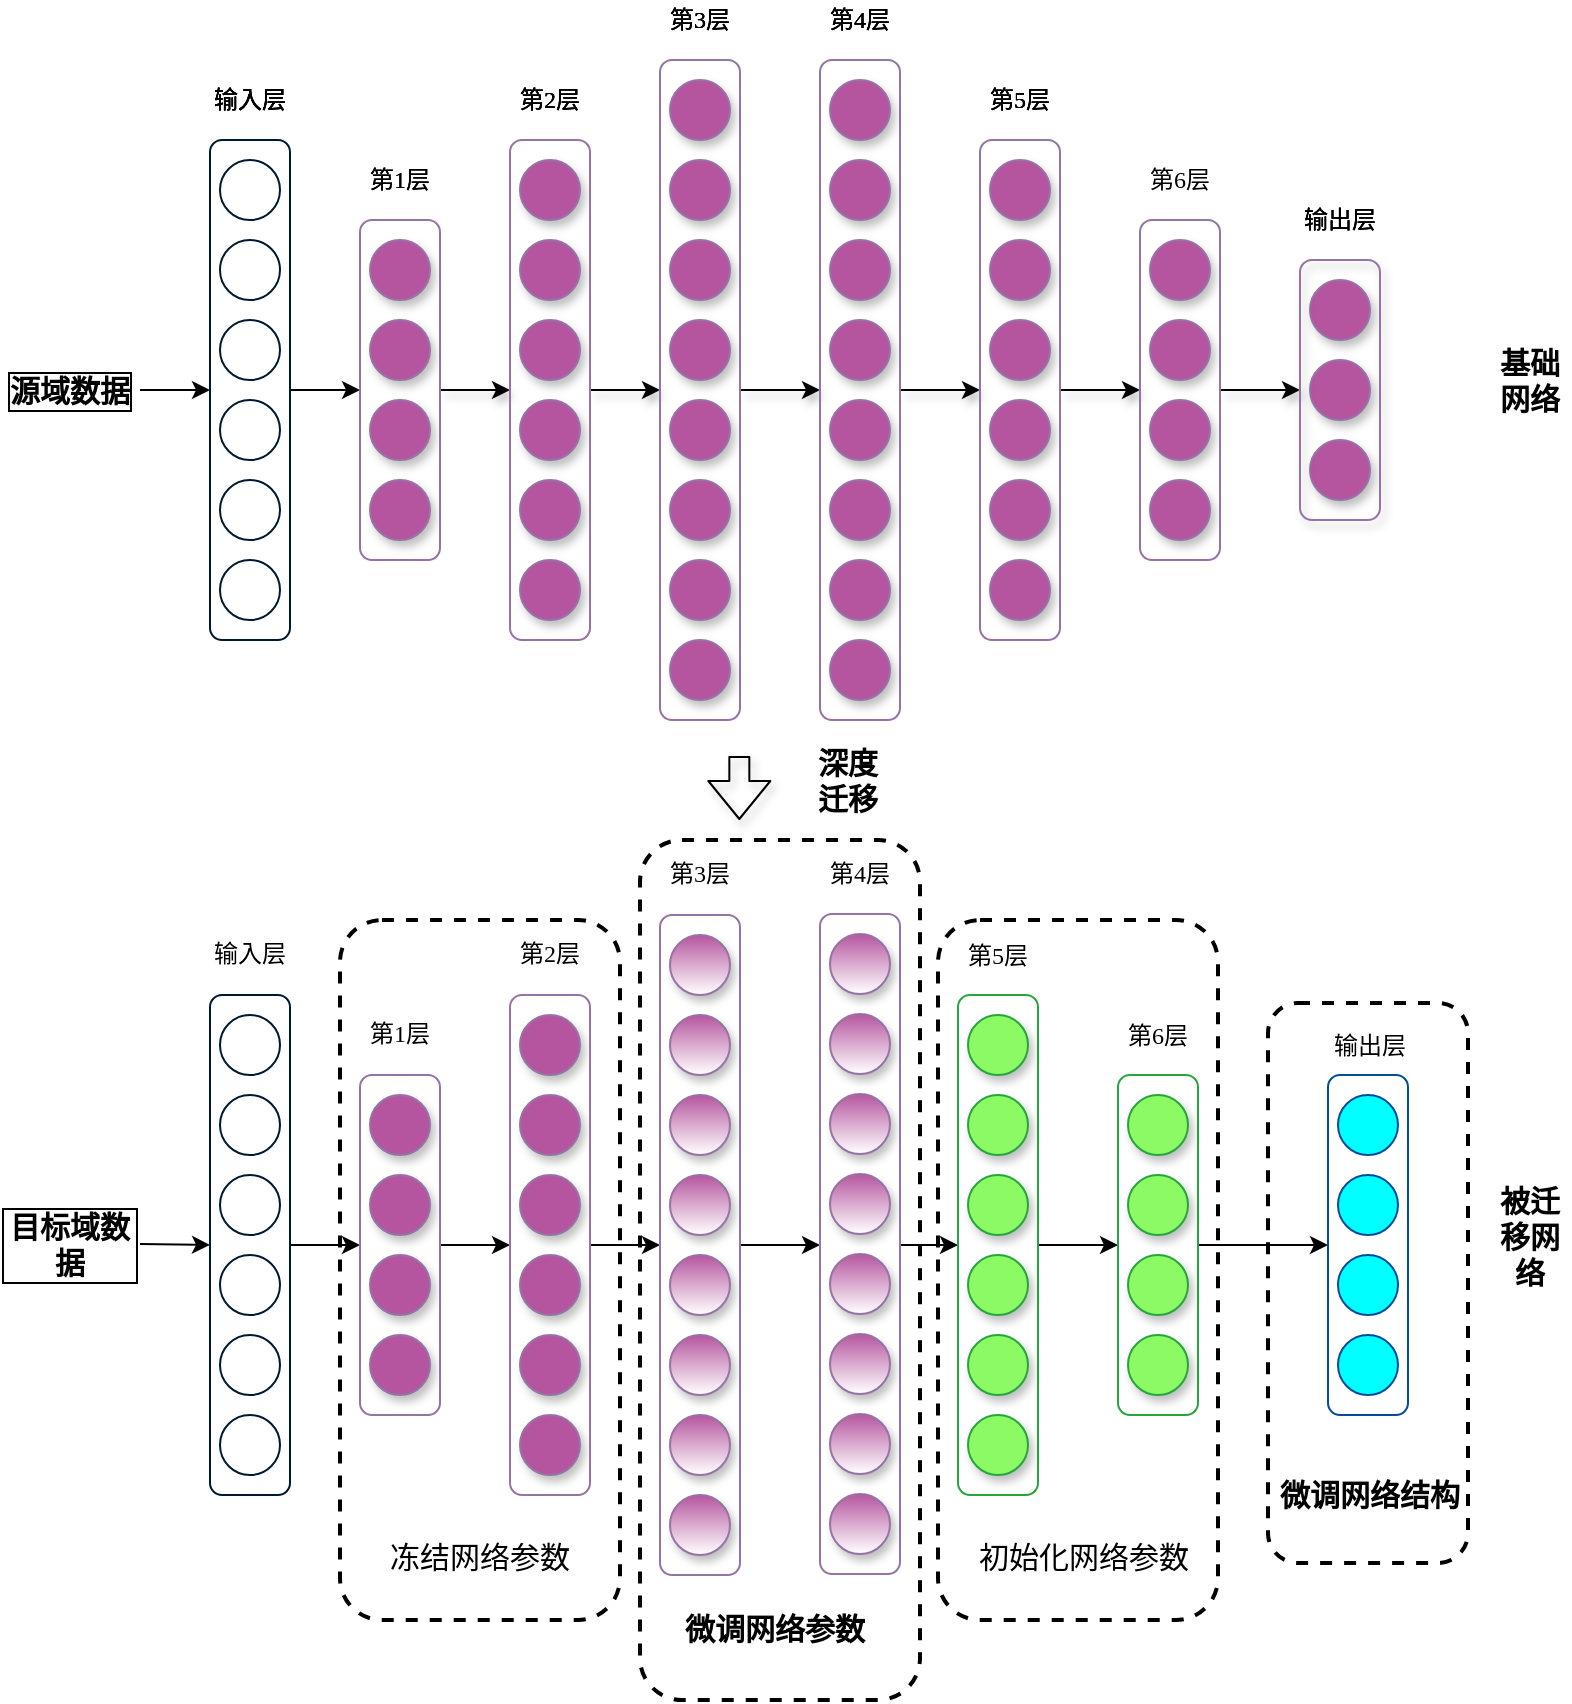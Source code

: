 <mxfile version="13.4.4" type="github">
  <diagram id="OhNcNqwnY1htFXau7SXt" name="第 1 页">
    <mxGraphModel dx="1662" dy="772" grid="1" gridSize="10" guides="1" tooltips="1" connect="1" arrows="1" fold="1" page="1" pageScale="1" pageWidth="827" pageHeight="1169" math="0" shadow="0">
      <root>
        <mxCell id="0" />
        <mxCell id="1" parent="0" />
        <mxCell id="qff0FxHDjrdp41vnvgfk-11" value="" style="ellipse;whiteSpace=wrap;html=1;aspect=fixed;fillColor=none;strokeColor=#001933;fontFamily=Times New Roman;" parent="1" vertex="1">
          <mxGeometry x="125" y="80" width="30" height="30" as="geometry" />
        </mxCell>
        <mxCell id="qff0FxHDjrdp41vnvgfk-19" value="" style="ellipse;whiteSpace=wrap;html=1;aspect=fixed;fillColor=none;strokeColor=#001933;" parent="1" vertex="1">
          <mxGeometry x="125" y="120" width="30" height="30" as="geometry" />
        </mxCell>
        <mxCell id="qff0FxHDjrdp41vnvgfk-20" value="" style="ellipse;whiteSpace=wrap;html=1;aspect=fixed;fillColor=none;strokeColor=#001933;" parent="1" vertex="1">
          <mxGeometry x="125" y="160" width="30" height="30" as="geometry" />
        </mxCell>
        <mxCell id="qff0FxHDjrdp41vnvgfk-21" value="" style="ellipse;whiteSpace=wrap;html=1;aspect=fixed;fillColor=none;strokeColor=#001933;" parent="1" vertex="1">
          <mxGeometry x="125" y="200" width="30" height="30" as="geometry" />
        </mxCell>
        <mxCell id="qff0FxHDjrdp41vnvgfk-22" value="" style="ellipse;whiteSpace=wrap;html=1;aspect=fixed;fillColor=none;strokeColor=#001933;" parent="1" vertex="1">
          <mxGeometry x="125" y="240" width="30" height="30" as="geometry" />
        </mxCell>
        <mxCell id="qff0FxHDjrdp41vnvgfk-23" value="" style="ellipse;whiteSpace=wrap;html=1;aspect=fixed;fillColor=none;strokeColor=#001933;" parent="1" vertex="1">
          <mxGeometry x="125" y="280" width="30" height="30" as="geometry" />
        </mxCell>
        <mxCell id="qff0FxHDjrdp41vnvgfk-26" value="" style="ellipse;whiteSpace=wrap;html=1;aspect=fixed;fillColor=#B5559F;strokeColor=#9673A6;shadow=1;" parent="1" vertex="1">
          <mxGeometry x="200" y="120" width="30" height="30" as="geometry" />
        </mxCell>
        <mxCell id="qff0FxHDjrdp41vnvgfk-27" value="" style="ellipse;whiteSpace=wrap;html=1;aspect=fixed;fillColor=#B5559F;strokeColor=#9673A6;shadow=1;" parent="1" vertex="1">
          <mxGeometry x="200" y="160" width="30" height="30" as="geometry" />
        </mxCell>
        <mxCell id="qff0FxHDjrdp41vnvgfk-28" value="" style="ellipse;whiteSpace=wrap;html=1;aspect=fixed;fillColor=#B5559F;strokeColor=#9673A6;shadow=1;" parent="1" vertex="1">
          <mxGeometry x="200" y="200" width="30" height="30" as="geometry" />
        </mxCell>
        <mxCell id="qff0FxHDjrdp41vnvgfk-29" value="" style="ellipse;whiteSpace=wrap;html=1;aspect=fixed;fillColor=#B5559F;strokeColor=#9673A6;shadow=1;" parent="1" vertex="1">
          <mxGeometry x="200" y="240" width="30" height="30" as="geometry" />
        </mxCell>
        <mxCell id="qff0FxHDjrdp41vnvgfk-31" value="" style="ellipse;whiteSpace=wrap;html=1;aspect=fixed;fillColor=#B5559F;strokeColor=#9673A6;fontFamily=Times New Roman;shadow=1;" parent="1" vertex="1">
          <mxGeometry x="275" y="80" width="30" height="30" as="geometry" />
        </mxCell>
        <mxCell id="qff0FxHDjrdp41vnvgfk-32" value="" style="ellipse;whiteSpace=wrap;html=1;aspect=fixed;fillColor=#B5559F;strokeColor=#9673A6;shadow=1;" parent="1" vertex="1">
          <mxGeometry x="275" y="120" width="30" height="30" as="geometry" />
        </mxCell>
        <mxCell id="qff0FxHDjrdp41vnvgfk-33" value="" style="ellipse;whiteSpace=wrap;html=1;aspect=fixed;fillColor=#B5559F;strokeColor=#9673A6;shadow=1;" parent="1" vertex="1">
          <mxGeometry x="275" y="160" width="30" height="30" as="geometry" />
        </mxCell>
        <mxCell id="qff0FxHDjrdp41vnvgfk-34" value="" style="ellipse;whiteSpace=wrap;html=1;aspect=fixed;fillColor=#B5559F;strokeColor=#9673A6;shadow=1;" parent="1" vertex="1">
          <mxGeometry x="275" y="200" width="30" height="30" as="geometry" />
        </mxCell>
        <mxCell id="qff0FxHDjrdp41vnvgfk-35" value="" style="ellipse;whiteSpace=wrap;html=1;aspect=fixed;fillColor=#B5559F;strokeColor=#9673A6;shadow=1;" parent="1" vertex="1">
          <mxGeometry x="275" y="240" width="30" height="30" as="geometry" />
        </mxCell>
        <mxCell id="qff0FxHDjrdp41vnvgfk-36" value="" style="ellipse;whiteSpace=wrap;html=1;aspect=fixed;fillColor=#B5559F;strokeColor=#9673A6;shadow=1;" parent="1" vertex="1">
          <mxGeometry x="275" y="280" width="30" height="30" as="geometry" />
        </mxCell>
        <mxCell id="qff0FxHDjrdp41vnvgfk-37" value="" style="ellipse;whiteSpace=wrap;html=1;aspect=fixed;fillColor=#B5559F;strokeColor=#9673A6;fontFamily=Times New Roman;shadow=1;" parent="1" vertex="1">
          <mxGeometry x="350" y="80" width="30" height="30" as="geometry" />
        </mxCell>
        <mxCell id="qff0FxHDjrdp41vnvgfk-38" value="" style="ellipse;whiteSpace=wrap;html=1;aspect=fixed;fillColor=#B5559F;strokeColor=#9673A6;shadow=1;" parent="1" vertex="1">
          <mxGeometry x="350" y="120" width="30" height="30" as="geometry" />
        </mxCell>
        <mxCell id="qff0FxHDjrdp41vnvgfk-39" value="" style="ellipse;whiteSpace=wrap;html=1;aspect=fixed;fillColor=#B5559F;strokeColor=#9673A6;shadow=1;" parent="1" vertex="1">
          <mxGeometry x="350" y="160" width="30" height="30" as="geometry" />
        </mxCell>
        <mxCell id="qff0FxHDjrdp41vnvgfk-40" value="" style="ellipse;whiteSpace=wrap;html=1;aspect=fixed;fillColor=#B5559F;strokeColor=#9673A6;shadow=1;" parent="1" vertex="1">
          <mxGeometry x="350" y="200" width="30" height="30" as="geometry" />
        </mxCell>
        <mxCell id="qff0FxHDjrdp41vnvgfk-41" value="" style="ellipse;whiteSpace=wrap;html=1;aspect=fixed;fillColor=#B5559F;strokeColor=#9673A6;shadow=1;" parent="1" vertex="1">
          <mxGeometry x="350" y="240" width="30" height="30" as="geometry" />
        </mxCell>
        <mxCell id="qff0FxHDjrdp41vnvgfk-42" value="" style="ellipse;whiteSpace=wrap;html=1;aspect=fixed;fillColor=#B5559F;strokeColor=#9673A6;shadow=1;" parent="1" vertex="1">
          <mxGeometry x="350" y="280" width="30" height="30" as="geometry" />
        </mxCell>
        <mxCell id="qff0FxHDjrdp41vnvgfk-87" style="edgeStyle=none;rounded=0;orthogonalLoop=1;jettySize=auto;html=1;exitX=1;exitY=0.5;exitDx=0;exitDy=0;" parent="1" source="qff0FxHDjrdp41vnvgfk-52" target="qff0FxHDjrdp41vnvgfk-59" edge="1">
          <mxGeometry relative="1" as="geometry" />
        </mxCell>
        <mxCell id="qff0FxHDjrdp41vnvgfk-52" value="" style="rounded=1;whiteSpace=wrap;html=1;strokeColor=#001933;fillColor=none;" parent="1" vertex="1">
          <mxGeometry x="120" y="70" width="40" height="250" as="geometry" />
        </mxCell>
        <mxCell id="qff0FxHDjrdp41vnvgfk-89" style="edgeStyle=none;rounded=0;orthogonalLoop=1;jettySize=auto;html=1;exitX=1;exitY=0.5;exitDx=0;exitDy=0;shadow=1;" parent="1" source="qff0FxHDjrdp41vnvgfk-59" target="qff0FxHDjrdp41vnvgfk-66" edge="1">
          <mxGeometry relative="1" as="geometry" />
        </mxCell>
        <mxCell id="qff0FxHDjrdp41vnvgfk-59" value="" style="rounded=1;whiteSpace=wrap;html=1;strokeColor=#9673A6;fillColor=none;" parent="1" vertex="1">
          <mxGeometry x="195" y="110" width="40" height="170" as="geometry" />
        </mxCell>
        <mxCell id="qff0FxHDjrdp41vnvgfk-93" style="edgeStyle=none;rounded=0;orthogonalLoop=1;jettySize=auto;html=1;exitX=1;exitY=0.5;exitDx=0;exitDy=0;entryX=0;entryY=0.5;entryDx=0;entryDy=0;shadow=1;" parent="1" source="qff0FxHDjrdp41vnvgfk-66" target="qff0FxHDjrdp41vnvgfk-67" edge="1">
          <mxGeometry relative="1" as="geometry" />
        </mxCell>
        <mxCell id="qff0FxHDjrdp41vnvgfk-66" value="" style="rounded=1;whiteSpace=wrap;html=1;strokeColor=#9673A6;fillColor=none;" parent="1" vertex="1">
          <mxGeometry x="270" y="70" width="40" height="250" as="geometry" />
        </mxCell>
        <mxCell id="qff0FxHDjrdp41vnvgfk-91" style="edgeStyle=none;rounded=0;orthogonalLoop=1;jettySize=auto;html=1;exitX=1;exitY=0.5;exitDx=0;exitDy=0;entryX=0;entryY=0.5;entryDx=0;entryDy=0;shadow=1;" parent="1" source="qff0FxHDjrdp41vnvgfk-67" target="qff0FxHDjrdp41vnvgfk-77" edge="1">
          <mxGeometry relative="1" as="geometry" />
        </mxCell>
        <mxCell id="qff0FxHDjrdp41vnvgfk-67" value="" style="rounded=1;whiteSpace=wrap;html=1;strokeColor=#9673A6;fillColor=none;" parent="1" vertex="1">
          <mxGeometry x="345" y="30" width="40" height="330" as="geometry" />
        </mxCell>
        <mxCell id="qff0FxHDjrdp41vnvgfk-68" value="" style="ellipse;whiteSpace=wrap;html=1;aspect=fixed;fillColor=#B5559F;strokeColor=#9673A6;fontFamily=Times New Roman;shadow=1;" parent="1" vertex="1">
          <mxGeometry x="350" y="40" width="30" height="30" as="geometry" />
        </mxCell>
        <mxCell id="qff0FxHDjrdp41vnvgfk-69" value="" style="ellipse;whiteSpace=wrap;html=1;aspect=fixed;fillColor=#B5559F;strokeColor=#9673A6;shadow=1;" parent="1" vertex="1">
          <mxGeometry x="350" y="320" width="30" height="30" as="geometry" />
        </mxCell>
        <mxCell id="qff0FxHDjrdp41vnvgfk-71" value="" style="ellipse;whiteSpace=wrap;html=1;aspect=fixed;fillColor=#B5559F;strokeColor=#9673A6;fontFamily=Times New Roman;shadow=1;" parent="1" vertex="1">
          <mxGeometry x="430" y="80" width="30" height="30" as="geometry" />
        </mxCell>
        <mxCell id="qff0FxHDjrdp41vnvgfk-72" value="" style="ellipse;whiteSpace=wrap;html=1;aspect=fixed;fillColor=#B5559F;strokeColor=#9673A6;shadow=1;" parent="1" vertex="1">
          <mxGeometry x="430" y="120" width="30" height="30" as="geometry" />
        </mxCell>
        <mxCell id="qff0FxHDjrdp41vnvgfk-73" value="" style="ellipse;whiteSpace=wrap;html=1;aspect=fixed;fillColor=#B5559F;strokeColor=#9673A6;shadow=1;" parent="1" vertex="1">
          <mxGeometry x="430" y="160" width="30" height="30" as="geometry" />
        </mxCell>
        <mxCell id="qff0FxHDjrdp41vnvgfk-74" value="" style="ellipse;whiteSpace=wrap;html=1;aspect=fixed;fillColor=#B5559F;strokeColor=#9673A6;shadow=1;" parent="1" vertex="1">
          <mxGeometry x="430" y="200" width="30" height="30" as="geometry" />
        </mxCell>
        <mxCell id="qff0FxHDjrdp41vnvgfk-75" value="" style="ellipse;whiteSpace=wrap;html=1;aspect=fixed;fillColor=#B5559F;strokeColor=#9673A6;shadow=1;" parent="1" vertex="1">
          <mxGeometry x="430" y="240" width="30" height="30" as="geometry" />
        </mxCell>
        <mxCell id="qff0FxHDjrdp41vnvgfk-76" value="" style="ellipse;whiteSpace=wrap;html=1;aspect=fixed;fillColor=#B5559F;strokeColor=#9673A6;shadow=1;" parent="1" vertex="1">
          <mxGeometry x="430" y="280" width="30" height="30" as="geometry" />
        </mxCell>
        <mxCell id="qff0FxHDjrdp41vnvgfk-92" style="edgeStyle=none;rounded=0;orthogonalLoop=1;jettySize=auto;html=1;exitX=1;exitY=0.5;exitDx=0;exitDy=0;entryX=0;entryY=0.5;entryDx=0;entryDy=0;shadow=1;" parent="1" source="qff0FxHDjrdp41vnvgfk-77" target="qff0FxHDjrdp41vnvgfk-86" edge="1">
          <mxGeometry relative="1" as="geometry" />
        </mxCell>
        <mxCell id="qff0FxHDjrdp41vnvgfk-77" value="" style="rounded=1;whiteSpace=wrap;html=1;strokeColor=#9673A6;fillColor=none;" parent="1" vertex="1">
          <mxGeometry x="425" y="30" width="40" height="330" as="geometry" />
        </mxCell>
        <mxCell id="qff0FxHDjrdp41vnvgfk-78" value="" style="ellipse;whiteSpace=wrap;html=1;aspect=fixed;fillColor=#B5559F;strokeColor=#9673A6;fontFamily=Times New Roman;shadow=1;" parent="1" vertex="1">
          <mxGeometry x="430" y="40" width="30" height="30" as="geometry" />
        </mxCell>
        <mxCell id="qff0FxHDjrdp41vnvgfk-79" value="" style="ellipse;whiteSpace=wrap;html=1;aspect=fixed;fillColor=#B5559F;strokeColor=#9673A6;shadow=1;" parent="1" vertex="1">
          <mxGeometry x="430" y="320" width="30" height="30" as="geometry" />
        </mxCell>
        <mxCell id="qff0FxHDjrdp41vnvgfk-80" value="" style="ellipse;whiteSpace=wrap;html=1;aspect=fixed;fillColor=#B5559F;strokeColor=#9673A6;fontFamily=Times New Roman;shadow=1;" parent="1" vertex="1">
          <mxGeometry x="510" y="80" width="30" height="30" as="geometry" />
        </mxCell>
        <mxCell id="qff0FxHDjrdp41vnvgfk-81" value="" style="ellipse;whiteSpace=wrap;html=1;aspect=fixed;fillColor=#B5559F;strokeColor=#9673A6;shadow=1;" parent="1" vertex="1">
          <mxGeometry x="510" y="120" width="30" height="30" as="geometry" />
        </mxCell>
        <mxCell id="qff0FxHDjrdp41vnvgfk-82" value="" style="ellipse;whiteSpace=wrap;html=1;aspect=fixed;fillColor=#B5559F;strokeColor=#9673A6;shadow=1;" parent="1" vertex="1">
          <mxGeometry x="510" y="160" width="30" height="30" as="geometry" />
        </mxCell>
        <mxCell id="qff0FxHDjrdp41vnvgfk-83" value="" style="ellipse;whiteSpace=wrap;html=1;aspect=fixed;fillColor=#B5559F;strokeColor=#9673A6;shadow=1;" parent="1" vertex="1">
          <mxGeometry x="510" y="200" width="30" height="30" as="geometry" />
        </mxCell>
        <mxCell id="qff0FxHDjrdp41vnvgfk-84" value="" style="ellipse;whiteSpace=wrap;html=1;aspect=fixed;fillColor=#B5559F;strokeColor=#9673A6;shadow=1;" parent="1" vertex="1">
          <mxGeometry x="510" y="240" width="30" height="30" as="geometry" />
        </mxCell>
        <mxCell id="qff0FxHDjrdp41vnvgfk-85" value="" style="ellipse;whiteSpace=wrap;html=1;aspect=fixed;fillColor=#B5559F;strokeColor=#9673A6;shadow=1;" parent="1" vertex="1">
          <mxGeometry x="510" y="280" width="30" height="30" as="geometry" />
        </mxCell>
        <mxCell id="qff0FxHDjrdp41vnvgfk-99" style="edgeStyle=none;rounded=0;orthogonalLoop=1;jettySize=auto;html=1;exitX=1;exitY=0.5;exitDx=0;exitDy=0;shadow=1;" parent="1" source="qff0FxHDjrdp41vnvgfk-86" target="qff0FxHDjrdp41vnvgfk-98" edge="1">
          <mxGeometry relative="1" as="geometry" />
        </mxCell>
        <mxCell id="qff0FxHDjrdp41vnvgfk-86" value="" style="rounded=1;whiteSpace=wrap;html=1;strokeColor=#9673A6;fillColor=none;" parent="1" vertex="1">
          <mxGeometry x="505" y="70" width="40" height="250" as="geometry" />
        </mxCell>
        <mxCell id="qff0FxHDjrdp41vnvgfk-94" value="" style="ellipse;whiteSpace=wrap;html=1;aspect=fixed;fillColor=#B5559F;strokeColor=#9673A6;shadow=1;" parent="1" vertex="1">
          <mxGeometry x="590" y="120" width="30" height="30" as="geometry" />
        </mxCell>
        <mxCell id="qff0FxHDjrdp41vnvgfk-95" value="" style="ellipse;whiteSpace=wrap;html=1;aspect=fixed;fillColor=#B5559F;strokeColor=#9673A6;shadow=1;" parent="1" vertex="1">
          <mxGeometry x="590" y="160" width="30" height="30" as="geometry" />
        </mxCell>
        <mxCell id="qff0FxHDjrdp41vnvgfk-96" value="" style="ellipse;whiteSpace=wrap;html=1;aspect=fixed;fillColor=#B5559F;strokeColor=#9673A6;shadow=1;" parent="1" vertex="1">
          <mxGeometry x="590" y="200" width="30" height="30" as="geometry" />
        </mxCell>
        <mxCell id="qff0FxHDjrdp41vnvgfk-97" value="" style="ellipse;whiteSpace=wrap;html=1;aspect=fixed;fillColor=#B5559F;strokeColor=#9673A6;shadow=1;" parent="1" vertex="1">
          <mxGeometry x="590" y="240" width="30" height="30" as="geometry" />
        </mxCell>
        <mxCell id="qff0FxHDjrdp41vnvgfk-111" style="edgeStyle=none;rounded=0;orthogonalLoop=1;jettySize=auto;html=1;exitX=1;exitY=0.5;exitDx=0;exitDy=0;entryX=0;entryY=0.5;entryDx=0;entryDy=0;shadow=1;" parent="1" source="qff0FxHDjrdp41vnvgfk-98" target="qff0FxHDjrdp41vnvgfk-106" edge="1">
          <mxGeometry relative="1" as="geometry" />
        </mxCell>
        <mxCell id="qff0FxHDjrdp41vnvgfk-98" value="" style="rounded=1;whiteSpace=wrap;html=1;strokeColor=#9673A6;fillColor=none;" parent="1" vertex="1">
          <mxGeometry x="585" y="110" width="40" height="170" as="geometry" />
        </mxCell>
        <mxCell id="qff0FxHDjrdp41vnvgfk-100" value="" style="ellipse;whiteSpace=wrap;html=1;aspect=fixed;fillColor=#B5559F;strokeColor=#9673A6;shadow=1;" parent="1" vertex="1">
          <mxGeometry x="670" y="140" width="30" height="30" as="geometry" />
        </mxCell>
        <mxCell id="qff0FxHDjrdp41vnvgfk-101" value="" style="ellipse;whiteSpace=wrap;html=1;aspect=fixed;fillColor=#B5559F;strokeColor=#9673A6;shadow=1;" parent="1" vertex="1">
          <mxGeometry x="670" y="180" width="30" height="30" as="geometry" />
        </mxCell>
        <mxCell id="qff0FxHDjrdp41vnvgfk-102" value="" style="ellipse;whiteSpace=wrap;html=1;aspect=fixed;fillColor=#B5559F;strokeColor=#9673A6;shadow=1;" parent="1" vertex="1">
          <mxGeometry x="670" y="220" width="30" height="30" as="geometry" />
        </mxCell>
        <mxCell id="qff0FxHDjrdp41vnvgfk-106" value="" style="rounded=1;whiteSpace=wrap;html=1;strokeColor=#9673A6;fillColor=none;shadow=1;" parent="1" vertex="1">
          <mxGeometry x="665" y="130" width="40" height="130" as="geometry" />
        </mxCell>
        <mxCell id="qff0FxHDjrdp41vnvgfk-113" value="输入层" style="text;html=1;strokeColor=none;fillColor=none;align=center;verticalAlign=middle;whiteSpace=wrap;rounded=0;fontFamily=Times New Roman;" parent="1" vertex="1">
          <mxGeometry x="120" y="40" width="40" height="20" as="geometry" />
        </mxCell>
        <mxCell id="qff0FxHDjrdp41vnvgfk-114" value="第1层" style="text;html=1;strokeColor=none;fillColor=none;align=center;verticalAlign=middle;whiteSpace=wrap;rounded=0;fontFamily=Times New Roman;" parent="1" vertex="1">
          <mxGeometry x="195" y="80" width="40" height="20" as="geometry" />
        </mxCell>
        <mxCell id="qff0FxHDjrdp41vnvgfk-115" value="第2层" style="text;html=1;strokeColor=none;fillColor=none;align=center;verticalAlign=middle;whiteSpace=wrap;rounded=0;fontFamily=Times New Roman;" parent="1" vertex="1">
          <mxGeometry x="270" y="40" width="40" height="20" as="geometry" />
        </mxCell>
        <mxCell id="qff0FxHDjrdp41vnvgfk-116" value="第3层" style="text;html=1;strokeColor=none;fillColor=none;align=center;verticalAlign=middle;whiteSpace=wrap;rounded=0;fontFamily=Times New Roman;" parent="1" vertex="1">
          <mxGeometry x="345" width="40" height="20" as="geometry" />
        </mxCell>
        <mxCell id="qff0FxHDjrdp41vnvgfk-117" value="第4层" style="text;html=1;strokeColor=none;fillColor=none;align=center;verticalAlign=middle;whiteSpace=wrap;rounded=0;fontFamily=Times New Roman;" parent="1" vertex="1">
          <mxGeometry x="425" width="40" height="20" as="geometry" />
        </mxCell>
        <mxCell id="qff0FxHDjrdp41vnvgfk-118" value="第5层" style="text;html=1;strokeColor=none;fillColor=none;align=center;verticalAlign=middle;whiteSpace=wrap;rounded=0;fontFamily=Times New Roman;" parent="1" vertex="1">
          <mxGeometry x="505" y="40" width="40" height="20" as="geometry" />
        </mxCell>
        <mxCell id="qff0FxHDjrdp41vnvgfk-119" value="第6层" style="text;html=1;strokeColor=none;fillColor=none;align=center;verticalAlign=middle;whiteSpace=wrap;rounded=0;fontFamily=Times New Roman;fontStyle=0" parent="1" vertex="1">
          <mxGeometry x="585" y="80" width="40" height="20" as="geometry" />
        </mxCell>
        <mxCell id="qff0FxHDjrdp41vnvgfk-120" value="输出层" style="text;html=1;strokeColor=none;fillColor=none;align=center;verticalAlign=middle;whiteSpace=wrap;rounded=0;fontFamily=Times New Roman;" parent="1" vertex="1">
          <mxGeometry x="665" y="100" width="40" height="20" as="geometry" />
        </mxCell>
        <mxCell id="qff0FxHDjrdp41vnvgfk-121" value="" style="ellipse;whiteSpace=wrap;html=1;aspect=fixed;fillColor=none;strokeColor=#001933;fontFamily=Times New Roman;" parent="1" vertex="1">
          <mxGeometry x="125" y="507.5" width="30" height="30" as="geometry" />
        </mxCell>
        <mxCell id="qff0FxHDjrdp41vnvgfk-122" value="" style="ellipse;whiteSpace=wrap;html=1;aspect=fixed;fillColor=none;strokeColor=#001933;" parent="1" vertex="1">
          <mxGeometry x="125" y="547.5" width="30" height="30" as="geometry" />
        </mxCell>
        <mxCell id="qff0FxHDjrdp41vnvgfk-123" value="" style="ellipse;whiteSpace=wrap;html=1;aspect=fixed;fillColor=none;strokeColor=#001933;" parent="1" vertex="1">
          <mxGeometry x="125" y="587.5" width="30" height="30" as="geometry" />
        </mxCell>
        <mxCell id="qff0FxHDjrdp41vnvgfk-124" value="" style="ellipse;whiteSpace=wrap;html=1;aspect=fixed;fillColor=none;strokeColor=#001933;" parent="1" vertex="1">
          <mxGeometry x="125" y="627.5" width="30" height="30" as="geometry" />
        </mxCell>
        <mxCell id="qff0FxHDjrdp41vnvgfk-125" value="" style="ellipse;whiteSpace=wrap;html=1;aspect=fixed;fillColor=none;strokeColor=#001933;" parent="1" vertex="1">
          <mxGeometry x="125" y="667.5" width="30" height="30" as="geometry" />
        </mxCell>
        <mxCell id="qff0FxHDjrdp41vnvgfk-126" value="" style="ellipse;whiteSpace=wrap;html=1;aspect=fixed;fillColor=none;strokeColor=#001933;" parent="1" vertex="1">
          <mxGeometry x="125" y="707.5" width="30" height="30" as="geometry" />
        </mxCell>
        <mxCell id="qff0FxHDjrdp41vnvgfk-127" value="" style="ellipse;whiteSpace=wrap;html=1;aspect=fixed;fillColor=#B5559F;strokeColor=#9673A6;labelBackgroundColor=none;shadow=1;gradientColor=none;treeFolding=0;" parent="1" vertex="1">
          <mxGeometry x="200" y="547.5" width="30" height="30" as="geometry" />
        </mxCell>
        <mxCell id="qff0FxHDjrdp41vnvgfk-128" value="" style="ellipse;whiteSpace=wrap;html=1;aspect=fixed;fillColor=#B5559F;strokeColor=#9673A6;labelBackgroundColor=none;treeFolding=0;shadow=1;" parent="1" vertex="1">
          <mxGeometry x="200" y="587.5" width="30" height="30" as="geometry" />
        </mxCell>
        <mxCell id="qff0FxHDjrdp41vnvgfk-129" value="" style="ellipse;whiteSpace=wrap;html=1;aspect=fixed;fillColor=#B5559F;strokeColor=#9673A6;labelBackgroundColor=none;treeFolding=0;shadow=1;" parent="1" vertex="1">
          <mxGeometry x="200" y="627.5" width="30" height="30" as="geometry" />
        </mxCell>
        <mxCell id="qff0FxHDjrdp41vnvgfk-130" value="" style="ellipse;whiteSpace=wrap;html=1;aspect=fixed;fillColor=#B5559F;strokeColor=#9673A6;labelBackgroundColor=none;treeFolding=0;shadow=1;" parent="1" vertex="1">
          <mxGeometry x="200" y="667.5" width="30" height="30" as="geometry" />
        </mxCell>
        <mxCell id="qff0FxHDjrdp41vnvgfk-131" value="" style="ellipse;whiteSpace=wrap;html=1;aspect=fixed;fillColor=#B5559F;strokeColor=#9673A6;fontFamily=Times New Roman;shadow=1;" parent="1" vertex="1">
          <mxGeometry x="275" y="507.5" width="30" height="30" as="geometry" />
        </mxCell>
        <mxCell id="qff0FxHDjrdp41vnvgfk-132" value="" style="ellipse;whiteSpace=wrap;html=1;aspect=fixed;fillColor=#B5559F;strokeColor=#9673A6;shadow=1;" parent="1" vertex="1">
          <mxGeometry x="275" y="547.5" width="30" height="30" as="geometry" />
        </mxCell>
        <mxCell id="qff0FxHDjrdp41vnvgfk-133" value="" style="ellipse;whiteSpace=wrap;html=1;aspect=fixed;fillColor=#B5559F;strokeColor=#9673A6;shadow=1;" parent="1" vertex="1">
          <mxGeometry x="275" y="587.5" width="30" height="30" as="geometry" />
        </mxCell>
        <mxCell id="qff0FxHDjrdp41vnvgfk-134" value="" style="ellipse;whiteSpace=wrap;html=1;aspect=fixed;fillColor=#B5559F;strokeColor=#9673A6;shadow=1;" parent="1" vertex="1">
          <mxGeometry x="275" y="627.5" width="30" height="30" as="geometry" />
        </mxCell>
        <mxCell id="qff0FxHDjrdp41vnvgfk-135" value="" style="ellipse;whiteSpace=wrap;html=1;aspect=fixed;fillColor=#B5559F;strokeColor=#9673A6;shadow=1;" parent="1" vertex="1">
          <mxGeometry x="275" y="667.5" width="30" height="30" as="geometry" />
        </mxCell>
        <mxCell id="qff0FxHDjrdp41vnvgfk-136" value="" style="ellipse;whiteSpace=wrap;html=1;aspect=fixed;fillColor=#B5559F;strokeColor=#9673A6;shadow=1;" parent="1" vertex="1">
          <mxGeometry x="275" y="707.5" width="30" height="30" as="geometry" />
        </mxCell>
        <mxCell id="qff0FxHDjrdp41vnvgfk-137" value="" style="ellipse;whiteSpace=wrap;html=1;aspect=fixed;fillColor=#B5559F;strokeColor=#9673A6;fontFamily=Times New Roman;shadow=1;gradientColor=#ffffff;" parent="1" vertex="1">
          <mxGeometry x="350" y="507.5" width="30" height="30" as="geometry" />
        </mxCell>
        <mxCell id="qff0FxHDjrdp41vnvgfk-138" value="" style="ellipse;whiteSpace=wrap;html=1;aspect=fixed;fillColor=#B5559F;strokeColor=#9673A6;shadow=1;gradientColor=#ffffff;" parent="1" vertex="1">
          <mxGeometry x="350" y="547.5" width="30" height="30" as="geometry" />
        </mxCell>
        <mxCell id="qff0FxHDjrdp41vnvgfk-139" value="" style="ellipse;whiteSpace=wrap;html=1;aspect=fixed;fillColor=#B5559F;strokeColor=#9673A6;shadow=1;gradientColor=#ffffff;" parent="1" vertex="1">
          <mxGeometry x="350" y="587.5" width="30" height="30" as="geometry" />
        </mxCell>
        <mxCell id="qff0FxHDjrdp41vnvgfk-140" value="" style="ellipse;whiteSpace=wrap;html=1;aspect=fixed;fillColor=#B5559F;strokeColor=#9673A6;shadow=1;gradientColor=#ffffff;" parent="1" vertex="1">
          <mxGeometry x="350" y="627.5" width="30" height="30" as="geometry" />
        </mxCell>
        <mxCell id="qff0FxHDjrdp41vnvgfk-141" value="" style="ellipse;whiteSpace=wrap;html=1;aspect=fixed;fillColor=#B5559F;strokeColor=#9673A6;shadow=1;gradientColor=#ffffff;" parent="1" vertex="1">
          <mxGeometry x="350" y="667.5" width="30" height="30" as="geometry" />
        </mxCell>
        <mxCell id="qff0FxHDjrdp41vnvgfk-142" value="" style="ellipse;whiteSpace=wrap;html=1;aspect=fixed;fillColor=#B5559F;strokeColor=#9673A6;shadow=1;gradientColor=#ffffff;" parent="1" vertex="1">
          <mxGeometry x="350" y="707.5" width="30" height="30" as="geometry" />
        </mxCell>
        <mxCell id="qff0FxHDjrdp41vnvgfk-143" style="edgeStyle=none;rounded=0;orthogonalLoop=1;jettySize=auto;html=1;exitX=1;exitY=0.5;exitDx=0;exitDy=0;" parent="1" source="qff0FxHDjrdp41vnvgfk-144" target="qff0FxHDjrdp41vnvgfk-146" edge="1">
          <mxGeometry relative="1" as="geometry" />
        </mxCell>
        <mxCell id="qff0FxHDjrdp41vnvgfk-144" value="" style="rounded=1;whiteSpace=wrap;html=1;strokeColor=#001933;fillColor=none;" parent="1" vertex="1">
          <mxGeometry x="120" y="497.5" width="40" height="250" as="geometry" />
        </mxCell>
        <mxCell id="qff0FxHDjrdp41vnvgfk-145" style="edgeStyle=none;rounded=0;orthogonalLoop=1;jettySize=auto;html=1;exitX=1;exitY=0.5;exitDx=0;exitDy=0;" parent="1" source="qff0FxHDjrdp41vnvgfk-146" target="qff0FxHDjrdp41vnvgfk-148" edge="1">
          <mxGeometry relative="1" as="geometry" />
        </mxCell>
        <mxCell id="qff0FxHDjrdp41vnvgfk-146" value="" style="rounded=1;whiteSpace=wrap;html=1;strokeColor=#9673A6;fillColor=none;" parent="1" vertex="1">
          <mxGeometry x="195" y="537.5" width="40" height="170" as="geometry" />
        </mxCell>
        <mxCell id="qff0FxHDjrdp41vnvgfk-147" style="edgeStyle=none;rounded=0;orthogonalLoop=1;jettySize=auto;html=1;exitX=1;exitY=0.5;exitDx=0;exitDy=0;entryX=0;entryY=0.5;entryDx=0;entryDy=0;" parent="1" source="qff0FxHDjrdp41vnvgfk-148" target="qff0FxHDjrdp41vnvgfk-150" edge="1">
          <mxGeometry relative="1" as="geometry" />
        </mxCell>
        <mxCell id="qff0FxHDjrdp41vnvgfk-148" value="" style="rounded=1;whiteSpace=wrap;html=1;strokeColor=#9673A6;fillColor=none;" parent="1" vertex="1">
          <mxGeometry x="270" y="497.5" width="40" height="250" as="geometry" />
        </mxCell>
        <mxCell id="qff0FxHDjrdp41vnvgfk-149" style="edgeStyle=none;rounded=0;orthogonalLoop=1;jettySize=auto;html=1;exitX=1;exitY=0.5;exitDx=0;exitDy=0;entryX=0;entryY=0.5;entryDx=0;entryDy=0;" parent="1" source="qff0FxHDjrdp41vnvgfk-150" edge="1">
          <mxGeometry relative="1" as="geometry">
            <mxPoint x="425" y="622.5" as="targetPoint" />
          </mxGeometry>
        </mxCell>
        <mxCell id="qff0FxHDjrdp41vnvgfk-150" value="" style="rounded=1;whiteSpace=wrap;html=1;strokeColor=#9673A6;fillColor=none;" parent="1" vertex="1">
          <mxGeometry x="345" y="457.5" width="40" height="330" as="geometry" />
        </mxCell>
        <mxCell id="qff0FxHDjrdp41vnvgfk-151" value="" style="ellipse;whiteSpace=wrap;html=1;aspect=fixed;fillColor=#B5559F;strokeColor=#9673A6;fontFamily=Times New Roman;shadow=1;gradientColor=#ffffff;" parent="1" vertex="1">
          <mxGeometry x="350" y="467.5" width="30" height="30" as="geometry" />
        </mxCell>
        <mxCell id="qff0FxHDjrdp41vnvgfk-152" value="" style="ellipse;whiteSpace=wrap;html=1;aspect=fixed;fillColor=#B5559F;strokeColor=#9673A6;shadow=1;gradientColor=#ffffff;" parent="1" vertex="1">
          <mxGeometry x="350" y="747.5" width="30" height="30" as="geometry" />
        </mxCell>
        <mxCell id="qff0FxHDjrdp41vnvgfk-159" style="edgeStyle=none;rounded=0;orthogonalLoop=1;jettySize=auto;html=1;exitX=1;exitY=0.5;exitDx=0;exitDy=0;entryX=0;entryY=0.5;entryDx=0;entryDy=0;strokeColor=#000000;" parent="1" target="qff0FxHDjrdp41vnvgfk-170" edge="1">
          <mxGeometry relative="1" as="geometry">
            <mxPoint x="465" y="622.5" as="sourcePoint" />
          </mxGeometry>
        </mxCell>
        <mxCell id="qff0FxHDjrdp41vnvgfk-163" value="" style="ellipse;whiteSpace=wrap;html=1;aspect=fixed;fillColor=#8CFA64;strokeColor=#25A63A;fontFamily=Times New Roman;shadow=1;" parent="1" vertex="1">
          <mxGeometry x="499" y="507.5" width="30" height="30" as="geometry" />
        </mxCell>
        <mxCell id="qff0FxHDjrdp41vnvgfk-164" value="" style="ellipse;whiteSpace=wrap;html=1;aspect=fixed;fillColor=#8CFA64;strokeColor=#25A63A;shadow=1;" parent="1" vertex="1">
          <mxGeometry x="499" y="547.5" width="30" height="30" as="geometry" />
        </mxCell>
        <mxCell id="qff0FxHDjrdp41vnvgfk-165" value="" style="ellipse;whiteSpace=wrap;html=1;aspect=fixed;fillColor=#8CFA64;strokeColor=#25A63A;shadow=1;" parent="1" vertex="1">
          <mxGeometry x="499" y="587.5" width="30" height="30" as="geometry" />
        </mxCell>
        <mxCell id="qff0FxHDjrdp41vnvgfk-166" value="" style="ellipse;whiteSpace=wrap;html=1;aspect=fixed;fillColor=#8CFA64;strokeColor=#25A63A;shadow=1;" parent="1" vertex="1">
          <mxGeometry x="499" y="627.5" width="30" height="30" as="geometry" />
        </mxCell>
        <mxCell id="qff0FxHDjrdp41vnvgfk-167" value="" style="ellipse;whiteSpace=wrap;html=1;aspect=fixed;fillColor=#8CFA64;strokeColor=#25A63A;shadow=1;" parent="1" vertex="1">
          <mxGeometry x="499" y="667.5" width="30" height="30" as="geometry" />
        </mxCell>
        <mxCell id="qff0FxHDjrdp41vnvgfk-168" value="" style="ellipse;whiteSpace=wrap;html=1;aspect=fixed;fillColor=#8CFA64;strokeColor=#25A63A;shadow=1;" parent="1" vertex="1">
          <mxGeometry x="499" y="707.5" width="30" height="30" as="geometry" />
        </mxCell>
        <mxCell id="qff0FxHDjrdp41vnvgfk-169" style="edgeStyle=none;rounded=0;orthogonalLoop=1;jettySize=auto;html=1;exitX=1;exitY=0.5;exitDx=0;exitDy=0;strokeColor=#000000;" parent="1" source="qff0FxHDjrdp41vnvgfk-170" target="qff0FxHDjrdp41vnvgfk-176" edge="1">
          <mxGeometry relative="1" as="geometry" />
        </mxCell>
        <mxCell id="qff0FxHDjrdp41vnvgfk-170" value="" style="rounded=1;whiteSpace=wrap;html=1;strokeColor=#25A63A;fillColor=none;" parent="1" vertex="1">
          <mxGeometry x="494" y="497.5" width="40" height="250" as="geometry" />
        </mxCell>
        <mxCell id="qff0FxHDjrdp41vnvgfk-171" value="" style="ellipse;whiteSpace=wrap;html=1;aspect=fixed;fillColor=#8CFA64;strokeColor=#25A63A;shadow=1;" parent="1" vertex="1">
          <mxGeometry x="579" y="547.5" width="30" height="30" as="geometry" />
        </mxCell>
        <mxCell id="qff0FxHDjrdp41vnvgfk-172" value="" style="ellipse;whiteSpace=wrap;html=1;aspect=fixed;fillColor=#8CFA64;strokeColor=#25A63A;shadow=1;" parent="1" vertex="1">
          <mxGeometry x="579" y="587.5" width="30" height="30" as="geometry" />
        </mxCell>
        <mxCell id="qff0FxHDjrdp41vnvgfk-173" value="" style="ellipse;whiteSpace=wrap;html=1;aspect=fixed;fillColor=#8CFA64;strokeColor=#25A63A;shadow=1;" parent="1" vertex="1">
          <mxGeometry x="579" y="627.5" width="30" height="30" as="geometry" />
        </mxCell>
        <mxCell id="qff0FxHDjrdp41vnvgfk-174" value="" style="ellipse;whiteSpace=wrap;html=1;aspect=fixed;fillColor=#8CFA64;strokeColor=#25A63A;shadow=1;" parent="1" vertex="1">
          <mxGeometry x="579" y="667.5" width="30" height="30" as="geometry" />
        </mxCell>
        <mxCell id="qff0FxHDjrdp41vnvgfk-175" style="edgeStyle=none;rounded=0;orthogonalLoop=1;jettySize=auto;html=1;exitX=1;exitY=0.5;exitDx=0;exitDy=0;entryX=0;entryY=0.5;entryDx=0;entryDy=0;strokeColor=#000000;" parent="1" source="qff0FxHDjrdp41vnvgfk-176" target="qff0FxHDjrdp41vnvgfk-180" edge="1">
          <mxGeometry relative="1" as="geometry" />
        </mxCell>
        <mxCell id="qff0FxHDjrdp41vnvgfk-176" value="" style="rounded=1;whiteSpace=wrap;html=1;strokeColor=#25A63A;fillColor=none;" parent="1" vertex="1">
          <mxGeometry x="574" y="537.5" width="40" height="170" as="geometry" />
        </mxCell>
        <mxCell id="qff0FxHDjrdp41vnvgfk-177" value="" style="ellipse;whiteSpace=wrap;html=1;aspect=fixed;fillColor=#00FFFF;strokeColor=#004C99;" parent="1" vertex="1">
          <mxGeometry x="684" y="587.5" width="30" height="30" as="geometry" />
        </mxCell>
        <mxCell id="qff0FxHDjrdp41vnvgfk-178" value="" style="ellipse;whiteSpace=wrap;html=1;aspect=fixed;fillColor=#00FFFF;strokeColor=#004C99;" parent="1" vertex="1">
          <mxGeometry x="684" y="627.5" width="30" height="30" as="geometry" />
        </mxCell>
        <mxCell id="qff0FxHDjrdp41vnvgfk-179" value="" style="ellipse;whiteSpace=wrap;html=1;aspect=fixed;fillColor=#00FFFF;strokeColor=#004C99;" parent="1" vertex="1">
          <mxGeometry x="684" y="667.5" width="30" height="30" as="geometry" />
        </mxCell>
        <mxCell id="qff0FxHDjrdp41vnvgfk-180" value="" style="rounded=1;whiteSpace=wrap;html=1;strokeColor=#004C99;fillColor=none;" parent="1" vertex="1">
          <mxGeometry x="679" y="537.5" width="40" height="170" as="geometry" />
        </mxCell>
        <mxCell id="qff0FxHDjrdp41vnvgfk-207" value="" style="ellipse;whiteSpace=wrap;html=1;aspect=fixed;fillColor=#00FFFF;strokeColor=#004C99;" parent="1" vertex="1">
          <mxGeometry x="684" y="547.5" width="30" height="30" as="geometry" />
        </mxCell>
        <mxCell id="qff0FxHDjrdp41vnvgfk-208" value="基础网络" style="text;html=1;strokeColor=none;fillColor=none;align=center;verticalAlign=middle;whiteSpace=wrap;rounded=0;fontFamily=Times New Roman;fontSize=15;fontStyle=1" parent="1" vertex="1">
          <mxGeometry x="760" y="180" width="40" height="20" as="geometry" />
        </mxCell>
        <mxCell id="qff0FxHDjrdp41vnvgfk-209" value="被迁移网络" style="text;html=1;strokeColor=none;fillColor=none;align=center;verticalAlign=middle;whiteSpace=wrap;rounded=0;fontFamily=Times New Roman;fontSize=15;fontStyle=1" parent="1" vertex="1">
          <mxGeometry x="760" y="610" width="40" height="16.5" as="geometry" />
        </mxCell>
        <mxCell id="qff0FxHDjrdp41vnvgfk-211" style="edgeStyle=none;rounded=0;orthogonalLoop=1;jettySize=auto;html=1;exitX=1;exitY=0.5;exitDx=0;exitDy=0;entryX=0;entryY=0.5;entryDx=0;entryDy=0;strokeColor=#000000;fontFamily=Times New Roman;fontSize=15;" parent="1" source="qff0FxHDjrdp41vnvgfk-210" target="qff0FxHDjrdp41vnvgfk-52" edge="1">
          <mxGeometry relative="1" as="geometry" />
        </mxCell>
        <mxCell id="qff0FxHDjrdp41vnvgfk-210" value="源域数据" style="text;html=1;strokeColor=none;fillColor=none;align=center;verticalAlign=middle;whiteSpace=wrap;rounded=0;fontFamily=Times New Roman;fontSize=15;fontStyle=1;labelBorderColor=#000000;" parent="1" vertex="1">
          <mxGeometry x="15" y="172.5" width="70" height="45" as="geometry" />
        </mxCell>
        <mxCell id="qff0FxHDjrdp41vnvgfk-213" style="edgeStyle=none;rounded=0;orthogonalLoop=1;jettySize=auto;html=1;exitX=1;exitY=0.5;exitDx=0;exitDy=0;entryX=0;entryY=0.5;entryDx=0;entryDy=0;strokeColor=#000000;fontFamily=Times New Roman;fontSize=15;" parent="1" source="qff0FxHDjrdp41vnvgfk-212" target="qff0FxHDjrdp41vnvgfk-144" edge="1">
          <mxGeometry relative="1" as="geometry" />
        </mxCell>
        <mxCell id="qff0FxHDjrdp41vnvgfk-212" value="目标域数据" style="text;html=1;strokeColor=none;fillColor=none;align=center;verticalAlign=middle;whiteSpace=wrap;rounded=0;fontFamily=Times New Roman;fontSize=15;fontStyle=1;labelBorderColor=#000000;" parent="1" vertex="1">
          <mxGeometry x="15" y="599.5" width="70" height="45" as="geometry" />
        </mxCell>
        <mxCell id="qff0FxHDjrdp41vnvgfk-229" value="微调网络参数" style="text;html=1;strokeColor=none;fillColor=none;align=center;verticalAlign=middle;whiteSpace=wrap;rounded=0;shadow=0;dashed=1;dashPattern=1 4;labelBackgroundColor=none;fontFamily=Times New Roman;fontSize=15;fontStyle=1" parent="1" vertex="1">
          <mxGeometry x="225" y="804" width="355" height="20" as="geometry" />
        </mxCell>
        <mxCell id="qff0FxHDjrdp41vnvgfk-233" value="" style="rounded=1;whiteSpace=wrap;html=1;shadow=0;dashed=1;labelBackgroundColor=none;strokeColor=#000000;fillColor=none;gradientColor=#ffffff;fontFamily=Times New Roman;fontSize=15;strokeWidth=2;glass=0;" parent="1" vertex="1">
          <mxGeometry x="649" y="501.5" width="100" height="280" as="geometry" />
        </mxCell>
        <mxCell id="qff0FxHDjrdp41vnvgfk-234" value="微调网络结构" style="text;html=1;strokeColor=none;fillColor=none;align=center;verticalAlign=middle;whiteSpace=wrap;rounded=0;shadow=0;dashed=1;dashPattern=1 4;labelBackgroundColor=none;fontFamily=Times New Roman;fontSize=15;fontStyle=1" parent="1" vertex="1">
          <mxGeometry x="625" y="737" width="150" height="20" as="geometry" />
        </mxCell>
        <mxCell id="qff0FxHDjrdp41vnvgfk-235" style="edgeStyle=none;rounded=0;orthogonalLoop=1;jettySize=auto;html=1;exitX=0.25;exitY=0;exitDx=0;exitDy=0;shadow=1;dashed=1;dashPattern=1 1;endArrow=none;endFill=0;strokeColor=#000000;fontFamily=Times New Roman;fontSize=15;" parent="1" source="qff0FxHDjrdp41vnvgfk-208" target="qff0FxHDjrdp41vnvgfk-208" edge="1">
          <mxGeometry relative="1" as="geometry" />
        </mxCell>
        <mxCell id="qff0FxHDjrdp41vnvgfk-238" value="" style="rounded=1;whiteSpace=wrap;html=1;shadow=0;dashed=1;labelBackgroundColor=none;strokeColor=#000000;fillColor=none;gradientColor=#ffffff;fontFamily=Times New Roman;fontSize=15;strokeWidth=2;glass=0;" parent="1" vertex="1">
          <mxGeometry x="185" y="460" width="140" height="350" as="geometry" />
        </mxCell>
        <mxCell id="qff0FxHDjrdp41vnvgfk-239" value="冻结网络参数" style="text;html=1;strokeColor=none;fillColor=none;align=center;verticalAlign=middle;whiteSpace=wrap;rounded=0;shadow=0;dashed=1;dashPattern=1 4;labelBackgroundColor=none;fontFamily=Times New Roman;fontSize=15;" parent="1" vertex="1">
          <mxGeometry x="160" y="767.5" width="190" height="20" as="geometry" />
        </mxCell>
        <mxCell id="qff0FxHDjrdp41vnvgfk-244" value="" style="shape=flexArrow;endArrow=classic;html=1;shadow=1;strokeColor=#000000;fontFamily=Times New Roman;fontSize=15;comic=0;" parent="1" edge="1">
          <mxGeometry width="50" height="50" relative="1" as="geometry">
            <mxPoint x="384.67" y="378" as="sourcePoint" />
            <mxPoint x="384.67" y="410" as="targetPoint" />
          </mxGeometry>
        </mxCell>
        <mxCell id="qff0FxHDjrdp41vnvgfk-246" value="深度迁移" style="text;html=1;strokeColor=none;fillColor=none;align=center;verticalAlign=middle;whiteSpace=wrap;rounded=0;shadow=1;glass=0;dashed=1;labelBackgroundColor=none;fontFamily=Times New Roman;fontSize=15;fontStyle=1" parent="1" vertex="1">
          <mxGeometry x="419" y="380" width="40" height="20" as="geometry" />
        </mxCell>
        <mxCell id="qff0FxHDjrdp41vnvgfk-252" value="" style="ellipse;whiteSpace=wrap;html=1;aspect=fixed;fillColor=#B5559F;strokeColor=#9673A6;fontFamily=Times New Roman;shadow=1;gradientColor=#ffffff;" parent="1" vertex="1">
          <mxGeometry x="430" y="507" width="30" height="30" as="geometry" />
        </mxCell>
        <mxCell id="qff0FxHDjrdp41vnvgfk-253" value="" style="ellipse;whiteSpace=wrap;html=1;aspect=fixed;fillColor=#B5559F;strokeColor=#9673A6;shadow=1;gradientColor=#ffffff;" parent="1" vertex="1">
          <mxGeometry x="430" y="547" width="30" height="30" as="geometry" />
        </mxCell>
        <mxCell id="qff0FxHDjrdp41vnvgfk-254" value="" style="ellipse;whiteSpace=wrap;html=1;aspect=fixed;fillColor=#B5559F;strokeColor=#9673A6;shadow=1;gradientColor=#ffffff;" parent="1" vertex="1">
          <mxGeometry x="430" y="587" width="30" height="30" as="geometry" />
        </mxCell>
        <mxCell id="qff0FxHDjrdp41vnvgfk-255" value="" style="ellipse;whiteSpace=wrap;html=1;aspect=fixed;fillColor=#B5559F;strokeColor=#9673A6;shadow=1;gradientColor=#ffffff;" parent="1" vertex="1">
          <mxGeometry x="430" y="627" width="30" height="30" as="geometry" />
        </mxCell>
        <mxCell id="qff0FxHDjrdp41vnvgfk-256" value="" style="ellipse;whiteSpace=wrap;html=1;aspect=fixed;fillColor=#B5559F;strokeColor=#9673A6;shadow=1;gradientColor=#ffffff;" parent="1" vertex="1">
          <mxGeometry x="430" y="667" width="30" height="30" as="geometry" />
        </mxCell>
        <mxCell id="qff0FxHDjrdp41vnvgfk-257" value="" style="ellipse;whiteSpace=wrap;html=1;aspect=fixed;fillColor=#B5559F;strokeColor=#9673A6;shadow=1;gradientColor=#ffffff;" parent="1" vertex="1">
          <mxGeometry x="430" y="707" width="30" height="30" as="geometry" />
        </mxCell>
        <mxCell id="qff0FxHDjrdp41vnvgfk-258" value="" style="rounded=1;whiteSpace=wrap;html=1;strokeColor=#9673A6;fillColor=none;" parent="1" vertex="1">
          <mxGeometry x="425" y="457" width="40" height="330" as="geometry" />
        </mxCell>
        <mxCell id="qff0FxHDjrdp41vnvgfk-259" value="" style="ellipse;whiteSpace=wrap;html=1;aspect=fixed;fillColor=#B5559F;strokeColor=#9673A6;fontFamily=Times New Roman;shadow=1;gradientColor=#ffffff;" parent="1" vertex="1">
          <mxGeometry x="430" y="467" width="30" height="30" as="geometry" />
        </mxCell>
        <mxCell id="qff0FxHDjrdp41vnvgfk-260" value="" style="ellipse;whiteSpace=wrap;html=1;aspect=fixed;fillColor=#B5559F;strokeColor=#9673A6;shadow=1;gradientColor=#ffffff;" parent="1" vertex="1">
          <mxGeometry x="430" y="747" width="30" height="30" as="geometry" />
        </mxCell>
        <mxCell id="qff0FxHDjrdp41vnvgfk-262" value="" style="rounded=1;whiteSpace=wrap;html=1;shadow=0;dashed=1;labelBackgroundColor=none;strokeColor=#000000;fillColor=none;gradientColor=#ffffff;fontFamily=Times New Roman;fontSize=15;strokeWidth=2;glass=0;" parent="1" vertex="1">
          <mxGeometry x="484" y="460" width="140" height="350" as="geometry" />
        </mxCell>
        <mxCell id="qff0FxHDjrdp41vnvgfk-264" value="初始化网络参数" style="text;html=1;strokeColor=none;fillColor=none;align=center;verticalAlign=middle;whiteSpace=wrap;rounded=0;shadow=0;dashed=1;dashPattern=1 4;labelBackgroundColor=none;fontFamily=Times New Roman;fontSize=15;" parent="1" vertex="1">
          <mxGeometry x="462" y="767.5" width="190" height="20" as="geometry" />
        </mxCell>
        <mxCell id="qff0FxHDjrdp41vnvgfk-268" value="" style="rounded=1;whiteSpace=wrap;html=1;shadow=0;dashed=1;labelBackgroundColor=none;strokeColor=#000000;fillColor=none;gradientColor=#ffffff;fontFamily=Times New Roman;fontSize=15;strokeWidth=2;glass=0;" parent="1" vertex="1">
          <mxGeometry x="335" y="420" width="140" height="430" as="geometry" />
        </mxCell>
        <mxCell id="D7Sn6oHHmeT62SIMFVe3-1" value="输入层" style="text;html=1;strokeColor=none;fillColor=none;align=center;verticalAlign=middle;whiteSpace=wrap;rounded=0;fontFamily=Times New Roman;" vertex="1" parent="1">
          <mxGeometry x="120" y="40" width="40" height="20" as="geometry" />
        </mxCell>
        <mxCell id="D7Sn6oHHmeT62SIMFVe3-2" value="第2层" style="text;html=1;strokeColor=none;fillColor=none;align=center;verticalAlign=middle;whiteSpace=wrap;rounded=0;fontFamily=Times New Roman;" vertex="1" parent="1">
          <mxGeometry x="270" y="40" width="40" height="20" as="geometry" />
        </mxCell>
        <mxCell id="D7Sn6oHHmeT62SIMFVe3-3" value="第3层" style="text;html=1;strokeColor=none;fillColor=none;align=center;verticalAlign=middle;whiteSpace=wrap;rounded=0;fontFamily=Times New Roman;" vertex="1" parent="1">
          <mxGeometry x="345" width="40" height="20" as="geometry" />
        </mxCell>
        <mxCell id="D7Sn6oHHmeT62SIMFVe3-4" value="第4层" style="text;html=1;strokeColor=none;fillColor=none;align=center;verticalAlign=middle;whiteSpace=wrap;rounded=0;fontFamily=Times New Roman;" vertex="1" parent="1">
          <mxGeometry x="425" width="40" height="20" as="geometry" />
        </mxCell>
        <mxCell id="D7Sn6oHHmeT62SIMFVe3-5" value="第5层" style="text;html=1;strokeColor=none;fillColor=none;align=center;verticalAlign=middle;whiteSpace=wrap;rounded=0;fontFamily=Times New Roman;" vertex="1" parent="1">
          <mxGeometry x="505" y="40" width="40" height="20" as="geometry" />
        </mxCell>
        <mxCell id="D7Sn6oHHmeT62SIMFVe3-6" value="输出层" style="text;html=1;strokeColor=none;fillColor=none;align=center;verticalAlign=middle;whiteSpace=wrap;rounded=0;fontFamily=Times New Roman;" vertex="1" parent="1">
          <mxGeometry x="665" y="100" width="40" height="20" as="geometry" />
        </mxCell>
        <mxCell id="D7Sn6oHHmeT62SIMFVe3-7" value="输入层" style="text;html=1;strokeColor=none;fillColor=none;align=center;verticalAlign=middle;whiteSpace=wrap;rounded=0;fontFamily=Times New Roman;" vertex="1" parent="1">
          <mxGeometry x="120" y="40" width="40" height="20" as="geometry" />
        </mxCell>
        <mxCell id="D7Sn6oHHmeT62SIMFVe3-8" value="第2层" style="text;html=1;strokeColor=none;fillColor=none;align=center;verticalAlign=middle;whiteSpace=wrap;rounded=0;fontFamily=Times New Roman;fontStyle=0" vertex="1" parent="1">
          <mxGeometry x="270" y="40" width="40" height="20" as="geometry" />
        </mxCell>
        <mxCell id="D7Sn6oHHmeT62SIMFVe3-9" value="第3层" style="text;html=1;strokeColor=none;fillColor=none;align=center;verticalAlign=middle;whiteSpace=wrap;rounded=0;fontFamily=Times New Roman;fontStyle=0" vertex="1" parent="1">
          <mxGeometry x="345" width="40" height="20" as="geometry" />
        </mxCell>
        <mxCell id="D7Sn6oHHmeT62SIMFVe3-10" value="第4层" style="text;html=1;strokeColor=none;fillColor=none;align=center;verticalAlign=middle;whiteSpace=wrap;rounded=0;fontFamily=Times New Roman;fontStyle=0" vertex="1" parent="1">
          <mxGeometry x="425" width="40" height="20" as="geometry" />
        </mxCell>
        <mxCell id="D7Sn6oHHmeT62SIMFVe3-11" value="第5层" style="text;html=1;strokeColor=none;fillColor=none;align=center;verticalAlign=middle;whiteSpace=wrap;rounded=0;fontFamily=Times New Roman;fontStyle=0" vertex="1" parent="1">
          <mxGeometry x="505" y="40" width="40" height="20" as="geometry" />
        </mxCell>
        <mxCell id="D7Sn6oHHmeT62SIMFVe3-12" value="输出层" style="text;html=1;strokeColor=none;fillColor=none;align=center;verticalAlign=middle;whiteSpace=wrap;rounded=0;fontFamily=Times New Roman;fontStyle=0" vertex="1" parent="1">
          <mxGeometry x="665" y="100" width="40" height="20" as="geometry" />
        </mxCell>
        <mxCell id="D7Sn6oHHmeT62SIMFVe3-13" value="输入层" style="text;html=1;strokeColor=none;fillColor=none;align=center;verticalAlign=middle;whiteSpace=wrap;rounded=0;fontFamily=Times New Roman;fontStyle=0" vertex="1" parent="1">
          <mxGeometry x="120" y="40" width="40" height="20" as="geometry" />
        </mxCell>
        <mxCell id="D7Sn6oHHmeT62SIMFVe3-14" value="第1层" style="text;html=1;strokeColor=none;fillColor=none;align=center;verticalAlign=middle;whiteSpace=wrap;rounded=0;fontFamily=Times New Roman;fontStyle=0" vertex="1" parent="1">
          <mxGeometry x="195" y="80" width="40" height="20" as="geometry" />
        </mxCell>
        <mxCell id="D7Sn6oHHmeT62SIMFVe3-15" value="第6层" style="text;html=1;strokeColor=none;fillColor=none;align=center;verticalAlign=middle;whiteSpace=wrap;rounded=0;fontFamily=Times New Roman;fontStyle=0" vertex="1" parent="1">
          <mxGeometry x="574" y="507.5" width="40" height="20" as="geometry" />
        </mxCell>
        <mxCell id="D7Sn6oHHmeT62SIMFVe3-16" value="第2层" style="text;html=1;strokeColor=none;fillColor=none;align=center;verticalAlign=middle;whiteSpace=wrap;rounded=0;fontFamily=Times New Roman;fontStyle=0" vertex="1" parent="1">
          <mxGeometry x="270" y="467" width="40" height="20" as="geometry" />
        </mxCell>
        <mxCell id="D7Sn6oHHmeT62SIMFVe3-17" value="第3层" style="text;html=1;strokeColor=none;fillColor=none;align=center;verticalAlign=middle;whiteSpace=wrap;rounded=0;fontFamily=Times New Roman;fontStyle=0" vertex="1" parent="1">
          <mxGeometry x="345" y="427" width="40" height="20" as="geometry" />
        </mxCell>
        <mxCell id="D7Sn6oHHmeT62SIMFVe3-18" value="第4层" style="text;html=1;strokeColor=none;fillColor=none;align=center;verticalAlign=middle;whiteSpace=wrap;rounded=0;fontFamily=Times New Roman;fontStyle=0" vertex="1" parent="1">
          <mxGeometry x="425" y="427" width="40" height="20" as="geometry" />
        </mxCell>
        <mxCell id="D7Sn6oHHmeT62SIMFVe3-19" value="第5层" style="text;html=1;strokeColor=none;fillColor=none;align=center;verticalAlign=middle;whiteSpace=wrap;rounded=0;fontFamily=Times New Roman;fontStyle=0" vertex="1" parent="1">
          <mxGeometry x="494" y="467.5" width="40" height="20" as="geometry" />
        </mxCell>
        <mxCell id="D7Sn6oHHmeT62SIMFVe3-20" value="输出层" style="text;html=1;strokeColor=none;fillColor=none;align=center;verticalAlign=middle;whiteSpace=wrap;rounded=0;fontFamily=Times New Roman;fontStyle=0" vertex="1" parent="1">
          <mxGeometry x="680" y="512.5" width="40" height="20" as="geometry" />
        </mxCell>
        <mxCell id="D7Sn6oHHmeT62SIMFVe3-21" value="输入层" style="text;html=1;strokeColor=none;fillColor=none;align=center;verticalAlign=middle;whiteSpace=wrap;rounded=0;fontFamily=Times New Roman;fontStyle=0" vertex="1" parent="1">
          <mxGeometry x="120" y="467" width="40" height="20" as="geometry" />
        </mxCell>
        <mxCell id="D7Sn6oHHmeT62SIMFVe3-22" value="第1层" style="text;html=1;strokeColor=none;fillColor=none;align=center;verticalAlign=middle;whiteSpace=wrap;rounded=0;fontFamily=Times New Roman;fontStyle=0" vertex="1" parent="1">
          <mxGeometry x="195" y="507" width="40" height="20" as="geometry" />
        </mxCell>
      </root>
    </mxGraphModel>
  </diagram>
</mxfile>
